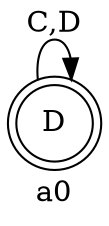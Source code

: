 digraph finite_state_machine {
            rankdir=LR
            size="8,5"
            node [shape = doublecircle]; 0
            node [shape = circle] 
 
0 [label = "D"] 

0 -> 0 [ label = "C,D" ] 

    labelloc="b"
    label = "a0"
    } 
digraph finite_state_machine {
            rankdir=LR
            size="8,5"
            node [shape = doublecircle]; 0
            node [shape = circle] 
 
0 [label = "C"] 

0 -> 0 [ label = "C,D" ] 

    labelloc="b"
    label = "a1"
    } 
digraph finite_state_machine {
            rankdir=LR
            size="8,5"
            node [shape = doublecircle]; 0
            node [shape = circle] 
 
0 [label = "C"] 
1 [label = "D"] 

1 -> 1 [ label = "D" ] 
1 -> 0 [ label = "C" ] 
0 -> 1 [ label = "D" ] 
0 -> 0 [ label = "C" ] 

    labelloc="b"
    label = "a2"
    } 
digraph finite_state_machine {
            rankdir=LR
            size="8,5"
            node [shape = doublecircle]; 0
            node [shape = circle] 
 
0 [label = "C"] 
1 [label = "D"] 
2 [label = "C"] 

1 -> 2 [ label = "D" ] 
1 -> 0 [ label = "C" ] 
2 -> 1 [ label = "D" ] 
2 -> 2 [ label = "C" ] 
0 -> 1 [ label = "D" ] 
0 -> 0 [ label = "C" ] 

    labelloc="b"
    label = "a3"
    } 
digraph finite_state_machine {
            rankdir=LR
            size="8,5"
            node [shape = doublecircle]; 0
            node [shape = circle] 
 
0 [label = "C"] 
1 [label = "D"] 
2 [label = "C"] 

1 -> 2 [ label = "D" ] 
1 -> 0 [ label = "C" ] 
2 -> 0 [ label = "D" ] 
2 -> 2 [ label = "C" ] 
0 -> 0 [ label = "C,D" ] 

    labelloc="b"
    label = "a4"
    } 
digraph finite_state_machine {
            rankdir=LR
            size="8,5"
            node [shape = doublecircle]; 1
            node [shape = circle] 
 
0 [label = "C"] 
1 [label = "D"] 
2 [label = "C"] 

1 -> 2 [ label = "D" ] 
1 -> 0 [ label = "C" ] 
2 -> 0 [ label = "D" ] 
2 -> 2 [ label = "C" ] 
0 -> 0 [ label = "C,D" ] 

    labelloc="b"
    label = "a5"
    } 
digraph finite_state_machine {
            rankdir=LR
            size="8,5"
            node [shape = doublecircle]; 1
            node [shape = circle] 
 
0 [label = "C"] 
1 [label = "D"] 
2 [label = "C"] 

1 -> 2 [ label = "D" ] 
1 -> 0 [ label = "C" ] 
2 -> 0 [ label = "D" ] 
2 -> 2 [ label = "C" ] 
0 -> 0 [ label = "D" ] 
0 -> 1 [ label = "C" ] 

    labelloc="b"
    label = "a6"
    } 

